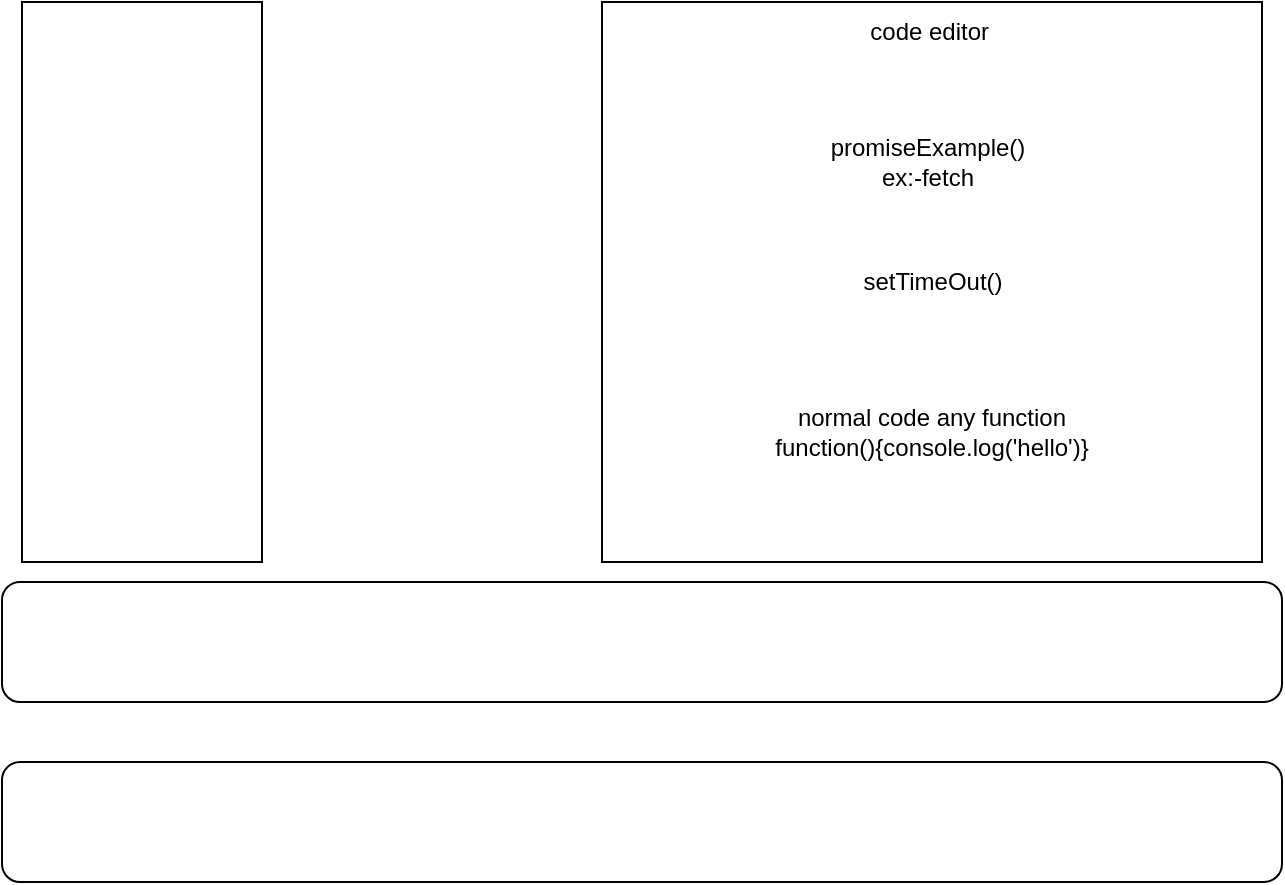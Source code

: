 <mxfile version="16.1.0" type="github">
  <diagram id="Xk7DdqwGz21JMi8Jqe_0" name="Page-1">
    <mxGraphModel dx="946" dy="526" grid="1" gridSize="10" guides="1" tooltips="1" connect="1" arrows="1" fold="1" page="1" pageScale="1" pageWidth="827" pageHeight="1169" math="0" shadow="0">
      <root>
        <mxCell id="0" />
        <mxCell id="1" parent="0" />
        <mxCell id="3JeaJtggGYgkC80GPTok-1" value="" style="rounded=0;whiteSpace=wrap;html=1;" vertex="1" parent="1">
          <mxGeometry x="310" y="30" width="330" height="280" as="geometry" />
        </mxCell>
        <mxCell id="3JeaJtggGYgkC80GPTok-2" value="" style="rounded=1;whiteSpace=wrap;html=1;" vertex="1" parent="1">
          <mxGeometry x="10" y="320" width="640" height="60" as="geometry" />
        </mxCell>
        <mxCell id="3JeaJtggGYgkC80GPTok-3" value="" style="rounded=1;whiteSpace=wrap;html=1;" vertex="1" parent="1">
          <mxGeometry x="10" y="410" width="640" height="60" as="geometry" />
        </mxCell>
        <mxCell id="3JeaJtggGYgkC80GPTok-4" value="" style="rounded=0;whiteSpace=wrap;html=1;" vertex="1" parent="1">
          <mxGeometry x="20" y="30" width="120" height="280" as="geometry" />
        </mxCell>
        <mxCell id="3JeaJtggGYgkC80GPTok-7" value="code editor&amp;nbsp;" style="text;html=1;strokeColor=none;fillColor=none;align=center;verticalAlign=middle;whiteSpace=wrap;rounded=0;" vertex="1" parent="1">
          <mxGeometry x="422.5" y="30" width="105" height="30" as="geometry" />
        </mxCell>
        <mxCell id="3JeaJtggGYgkC80GPTok-10" value="promiseExample()&lt;br&gt;ex:-fetch&lt;br&gt;" style="text;html=1;strokeColor=none;fillColor=none;align=center;verticalAlign=middle;whiteSpace=wrap;rounded=0;" vertex="1" parent="1">
          <mxGeometry x="400" y="80" width="146" height="60" as="geometry" />
        </mxCell>
        <mxCell id="3JeaJtggGYgkC80GPTok-11" value="setTimeOut()" style="text;html=1;strokeColor=none;fillColor=none;align=center;verticalAlign=middle;whiteSpace=wrap;rounded=0;" vertex="1" parent="1">
          <mxGeometry x="426.5" y="155" width="97" height="30" as="geometry" />
        </mxCell>
        <mxCell id="3JeaJtggGYgkC80GPTok-12" value="normal code any function&lt;br&gt;function(){console.log(&#39;hello&#39;)}" style="text;html=1;strokeColor=none;fillColor=none;align=center;verticalAlign=middle;whiteSpace=wrap;rounded=0;" vertex="1" parent="1">
          <mxGeometry x="370" y="230" width="210" height="30" as="geometry" />
        </mxCell>
      </root>
    </mxGraphModel>
  </diagram>
</mxfile>

